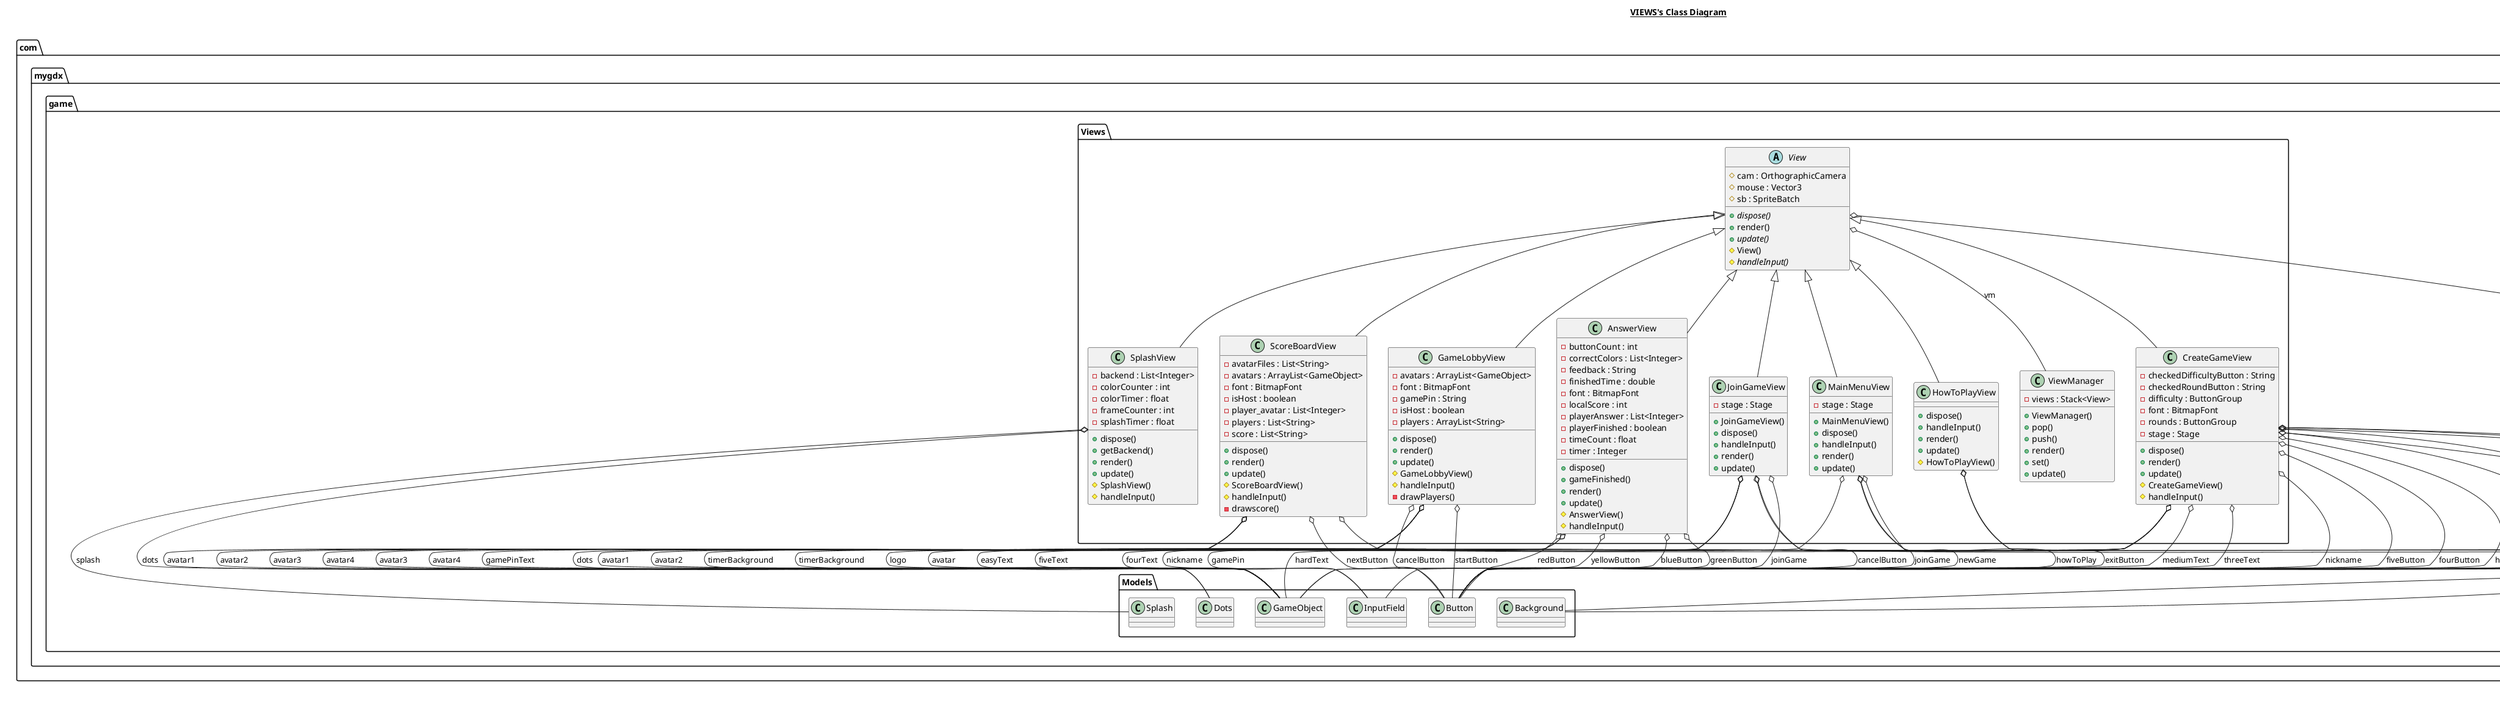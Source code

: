 @startuml

title __VIEWS's Class Diagram__\n

  namespace com.mygdx.game {
    namespace Views {
      class com.mygdx.game.Views.AnswerView {
          - buttonCount : int
          - correctColors : List<Integer>
          - feedback : String
          - finishedTime : double
          - font : BitmapFont
          - localScore : int
          - playerAnswer : List<Integer>
          - playerFinished : boolean
          - timeCount : float
          - timer : Integer
          + dispose()
          + gameFinished()
          + render()
          + update()
          # AnswerView()
          # handleInput()
      }
    }
  }
  

  namespace com.mygdx.game {
    namespace Views {
      class com.mygdx.game.Views.CreateGameView {
          - checkedDifficultyButton : String
          - checkedRoundButton : String
          - difficulty : ButtonGroup
          - font : BitmapFont
          - rounds : ButtonGroup
          - stage : Stage
          + dispose()
          + render()
          + update()
          # CreateGameView()
          # handleInput()
      }
    }
  }
  

  namespace com.mygdx.game {
    namespace Views {
      class com.mygdx.game.Views.GameLobbyView {
          - avatars : ArrayList<GameObject>
          - font : BitmapFont
          - gamePin : String
          - isHost : boolean
          - players : ArrayList<String>
          + dispose()
          + render()
          + update()
          # GameLobbyView()
          # handleInput()
          - drawPlayers()
      }
    }
  }
  

  namespace com.mygdx.game {
    namespace Views {
      class com.mygdx.game.Views.HowToPlayView {
          + dispose()
          + handleInput()
          + render()
          + update()
          # HowToPlayView()
      }
    }
  }
  

  namespace com.mygdx.game {
    namespace Views {
      class com.mygdx.game.Views.JoinGameView {
          - stage : Stage
          + JoinGameView()
          + dispose()
          + handleInput()
          + render()
          + update()
      }
    }
  }
  

  namespace com.mygdx.game {
    namespace Views {
      class com.mygdx.game.Views.MainMenuView {
          - stage : Stage
          + MainMenuView()
          + dispose()
          + handleInput()
          + render()
          + update()
      }
    }
  }
  

  namespace com.mygdx.game {
    namespace Views {
      class com.mygdx.game.Views.ScoreBoardView {
          - avatarFiles : List<String>
          - avatars : ArrayList<GameObject>
          - font : BitmapFont
          - isHost : boolean
          - player_avatar : List<Integer>
          - players : List<String>
          - score : List<String>
          + dispose()
          + render()
          + update()
          # ScoreBoardView()
          # handleInput()
          - drawscore()
      }
    }
  }
  

  namespace com.mygdx.game {
    namespace Views {
      class com.mygdx.game.Views.SplashView {
          - backend : List<Integer>
          - colorCounter : int
          - colorTimer : float
          - frameCounter : int
          - splashTimer : float
          + dispose()
          + getBackend()
          + render()
          + update()
          # SplashView()
          # handleInput()
      }
    }
  }
  

  namespace com.mygdx.game {
    namespace Views {
      abstract class com.mygdx.game.Views.View {
          # cam : OrthographicCamera
          # mouse : Vector3
          # sb : SpriteBatch
          {abstract} + dispose()
          + render()
          {abstract} + update()
          # View()
          {abstract} # handleInput()
      }
    }
  }
  

  namespace com.mygdx.game {
    namespace Views {
      class com.mygdx.game.Views.ViewManager {
          - views : Stack<View>
          + ViewManager()
          + pop()
          + push()
          + render()
          + set()
          + update()
      }
    }
  }
  

  com.mygdx.game.Views.AnswerView -up-|> com.mygdx.game.Views.View
  com.mygdx.game.Views.AnswerView o-- com.mygdx.game.Models.Button : blueButton
  com.mygdx.game.Views.AnswerView o-- com.mygdx.game.Models.Dots : dots
  com.mygdx.game.Views.AnswerView o-- com.mygdx.game.Models.Button : greenButton
  com.mygdx.game.Views.AnswerView o-- com.mygdx.game.Models.Button : redButton
  com.mygdx.game.Views.AnswerView o-- com.mygdx.game.Models.GameObject : timerBackground
  com.mygdx.game.Views.AnswerView o-- com.mygdx.game.Models.Button : yellowButton
  com.mygdx.game.Views.CreateGameView -up-|> com.mygdx.game.Views.View
  com.mygdx.game.Views.CreateGameView o-- com.mygdx.game.Models.GameObject : avatar
  com.mygdx.game.Views.CreateGameView o-- com.mygdx.game.Models.Button : cancelButton
  com.mygdx.game.Views.CreateGameView o-- com.mygdx.game.Controllers.CreateGameController : controller
  com.mygdx.game.Views.CreateGameView o-- com.mygdx.game.Models.Button : createButton
  com.mygdx.game.Views.CreateGameView o-- com.mygdx.game.Models.Button : easyButton
  com.mygdx.game.Views.CreateGameView o-- com.mygdx.game.Models.GameObject : easyText
  com.mygdx.game.Views.CreateGameView o-- com.mygdx.game.Models.Button : fiveButton
  com.mygdx.game.Views.CreateGameView o-- com.mygdx.game.Models.GameObject : fiveText
  com.mygdx.game.Views.CreateGameView o-- com.mygdx.game.Models.Button : fourButton
  com.mygdx.game.Views.CreateGameView o-- com.mygdx.game.Models.GameObject : fourText
  com.mygdx.game.Views.CreateGameView o-- com.mygdx.game.Models.Button : hardButton
  com.mygdx.game.Views.CreateGameView o-- com.mygdx.game.Models.GameObject : hardText
  com.mygdx.game.Views.CreateGameView o-- com.mygdx.game.Models.Button : mediumButton
  com.mygdx.game.Views.CreateGameView o-- com.mygdx.game.Models.GameObject : mediumText
  com.mygdx.game.Views.CreateGameView o-- com.mygdx.game.Models.InputField : nickname
  com.mygdx.game.Views.CreateGameView o-- com.mygdx.game.Models.Button : threeButton
  com.mygdx.game.Views.CreateGameView o-- com.mygdx.game.Models.GameObject : threeText
  com.mygdx.game.Views.GameLobbyView -up-|> com.mygdx.game.Views.View
  com.mygdx.game.Views.GameLobbyView o-- com.mygdx.game.Models.GameObject : avatar1
  com.mygdx.game.Views.GameLobbyView o-- com.mygdx.game.Models.GameObject : avatar2
  com.mygdx.game.Views.GameLobbyView o-- com.mygdx.game.Models.GameObject : avatar3
  com.mygdx.game.Views.GameLobbyView o-- com.mygdx.game.Models.GameObject : avatar4
  com.mygdx.game.Views.GameLobbyView o-- com.mygdx.game.Models.Button : cancelButton
  com.mygdx.game.Views.GameLobbyView o-- com.mygdx.game.Models.GameObject : gamePinText
  com.mygdx.game.Views.GameLobbyView o-- com.mygdx.game.Models.Button : startButton
  com.mygdx.game.Views.HowToPlayView -up-|> com.mygdx.game.Views.View
  com.mygdx.game.Views.HowToPlayView o-- com.mygdx.game.Models.Background : background
  com.mygdx.game.Views.HowToPlayView o-- com.mygdx.game.Models.Button : exitButton
  com.mygdx.game.Views.JoinGameView -up-|> com.mygdx.game.Views.View
  com.mygdx.game.Views.JoinGameView o-- com.mygdx.game.Models.Button : cancelButton
  com.mygdx.game.Views.JoinGameView o-- com.mygdx.game.Controllers.JoinGameController : controller
  com.mygdx.game.Views.JoinGameView o-- com.mygdx.game.Models.InputField : gamePin
  com.mygdx.game.Views.JoinGameView o-- com.mygdx.game.Models.Button : joinGame
  com.mygdx.game.Views.JoinGameView o-- com.mygdx.game.Models.InputField : nickname
  com.mygdx.game.Views.JoinGameView o-- com.mygdx.game.Models.GameObject : timerBackground
  com.mygdx.game.Views.MainMenuView -up-|> com.mygdx.game.Views.View
  com.mygdx.game.Views.MainMenuView o-- com.mygdx.game.Models.Button : howToPlay
  com.mygdx.game.Views.MainMenuView o-- com.mygdx.game.Models.Button : joinGame
  com.mygdx.game.Views.MainMenuView o-- com.mygdx.game.Models.GameObject : logo
  com.mygdx.game.Views.MainMenuView o-- com.mygdx.game.Models.Button : newGame
  com.mygdx.game.Views.ScoreBoardView -up-|> com.mygdx.game.Views.View
  com.mygdx.game.Views.ScoreBoardView o-- com.mygdx.game.Models.GameObject : avatar1
  com.mygdx.game.Views.ScoreBoardView o-- com.mygdx.game.Models.GameObject : avatar2
  com.mygdx.game.Views.ScoreBoardView o-- com.mygdx.game.Models.GameObject : avatar3
  com.mygdx.game.Views.ScoreBoardView o-- com.mygdx.game.Models.GameObject : avatar4
  com.mygdx.game.Views.ScoreBoardView o-- com.mygdx.game.Controllers.ScoreBoardController : controller
  com.mygdx.game.Views.ScoreBoardView o-- com.mygdx.game.Models.Button : nextButton
  com.mygdx.game.Views.SplashView -up-|> com.mygdx.game.Views.View
  com.mygdx.game.Views.SplashView o-- com.mygdx.game.Models.Dots : dots
  com.mygdx.game.Views.SplashView o-- com.mygdx.game.Models.Splash : splash
  com.mygdx.game.Views.View o-- com.mygdx.game.Models.Background : background
  com.mygdx.game.Views.View o-- com.mygdx.game.Views.ViewManager : vm


right footer


PlantUML diagram generated by SketchIt! (https://bitbucket.org/pmesmeur/sketch.it)
For more information about this tool, please contact philippe.mesmeur@gmail.com
endfooter

@enduml
